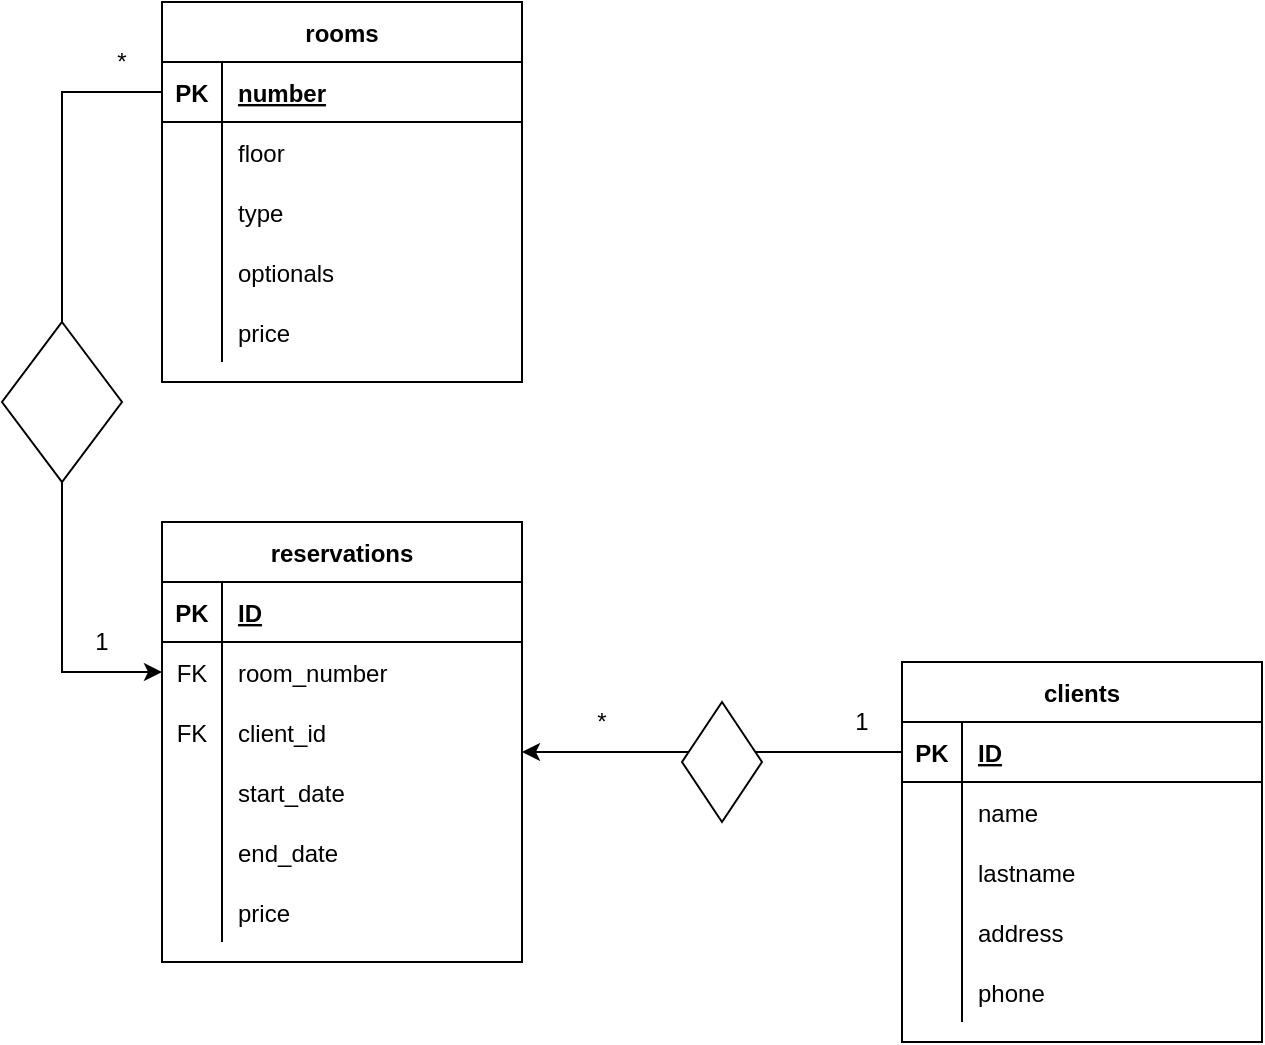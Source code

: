 <mxfile version="14.2.7" type="device"><diagram id="R2lEEEUBdFMjLlhIrx00" name="Page-1"><mxGraphModel dx="1038" dy="580" grid="1" gridSize="10" guides="1" tooltips="1" connect="1" arrows="1" fold="1" page="1" pageScale="1" pageWidth="850" pageHeight="1100" math="0" shadow="0" extFonts="Permanent Marker^https://fonts.googleapis.com/css?family=Permanent+Marker"><root><mxCell id="0"/><mxCell id="1" parent="0"/><mxCell id="p67t2xj0CCsKzNIM7S_W-1" value="rooms" style="shape=table;startSize=30;container=1;collapsible=1;childLayout=tableLayout;fixedRows=1;rowLines=0;fontStyle=1;align=center;resizeLast=1;" vertex="1" parent="1"><mxGeometry x="110" y="40" width="180" height="190" as="geometry"/></mxCell><mxCell id="p67t2xj0CCsKzNIM7S_W-2" value="" style="shape=partialRectangle;collapsible=0;dropTarget=0;pointerEvents=0;fillColor=none;top=0;left=0;bottom=1;right=0;points=[[0,0.5],[1,0.5]];portConstraint=eastwest;" vertex="1" parent="p67t2xj0CCsKzNIM7S_W-1"><mxGeometry y="30" width="180" height="30" as="geometry"/></mxCell><mxCell id="p67t2xj0CCsKzNIM7S_W-3" value="PK" style="shape=partialRectangle;connectable=0;fillColor=none;top=0;left=0;bottom=0;right=0;fontStyle=1;overflow=hidden;" vertex="1" parent="p67t2xj0CCsKzNIM7S_W-2"><mxGeometry width="30" height="30" as="geometry"/></mxCell><mxCell id="p67t2xj0CCsKzNIM7S_W-4" value="number" style="shape=partialRectangle;connectable=0;fillColor=none;top=0;left=0;bottom=0;right=0;align=left;spacingLeft=6;fontStyle=5;overflow=hidden;" vertex="1" parent="p67t2xj0CCsKzNIM7S_W-2"><mxGeometry x="30" width="150" height="30" as="geometry"/></mxCell><mxCell id="p67t2xj0CCsKzNIM7S_W-5" value="" style="shape=partialRectangle;collapsible=0;dropTarget=0;pointerEvents=0;fillColor=none;top=0;left=0;bottom=0;right=0;points=[[0,0.5],[1,0.5]];portConstraint=eastwest;" vertex="1" parent="p67t2xj0CCsKzNIM7S_W-1"><mxGeometry y="60" width="180" height="30" as="geometry"/></mxCell><mxCell id="p67t2xj0CCsKzNIM7S_W-6" value="" style="shape=partialRectangle;connectable=0;fillColor=none;top=0;left=0;bottom=0;right=0;editable=1;overflow=hidden;" vertex="1" parent="p67t2xj0CCsKzNIM7S_W-5"><mxGeometry width="30" height="30" as="geometry"/></mxCell><mxCell id="p67t2xj0CCsKzNIM7S_W-7" value="floor" style="shape=partialRectangle;connectable=0;fillColor=none;top=0;left=0;bottom=0;right=0;align=left;spacingLeft=6;overflow=hidden;" vertex="1" parent="p67t2xj0CCsKzNIM7S_W-5"><mxGeometry x="30" width="150" height="30" as="geometry"/></mxCell><mxCell id="p67t2xj0CCsKzNIM7S_W-14" value="" style="shape=partialRectangle;collapsible=0;dropTarget=0;pointerEvents=0;fillColor=none;top=0;left=0;bottom=0;right=0;points=[[0,0.5],[1,0.5]];portConstraint=eastwest;" vertex="1" parent="p67t2xj0CCsKzNIM7S_W-1"><mxGeometry y="90" width="180" height="30" as="geometry"/></mxCell><mxCell id="p67t2xj0CCsKzNIM7S_W-15" value="" style="shape=partialRectangle;connectable=0;fillColor=none;top=0;left=0;bottom=0;right=0;editable=1;overflow=hidden;" vertex="1" parent="p67t2xj0CCsKzNIM7S_W-14"><mxGeometry width="30" height="30" as="geometry"/></mxCell><mxCell id="p67t2xj0CCsKzNIM7S_W-16" value="type" style="shape=partialRectangle;connectable=0;fillColor=none;top=0;left=0;bottom=0;right=0;align=left;spacingLeft=6;overflow=hidden;" vertex="1" parent="p67t2xj0CCsKzNIM7S_W-14"><mxGeometry x="30" width="150" height="30" as="geometry"/></mxCell><mxCell id="p67t2xj0CCsKzNIM7S_W-8" value="" style="shape=partialRectangle;collapsible=0;dropTarget=0;pointerEvents=0;fillColor=none;top=0;left=0;bottom=0;right=0;points=[[0,0.5],[1,0.5]];portConstraint=eastwest;" vertex="1" parent="p67t2xj0CCsKzNIM7S_W-1"><mxGeometry y="120" width="180" height="30" as="geometry"/></mxCell><mxCell id="p67t2xj0CCsKzNIM7S_W-9" value="" style="shape=partialRectangle;connectable=0;fillColor=none;top=0;left=0;bottom=0;right=0;editable=1;overflow=hidden;" vertex="1" parent="p67t2xj0CCsKzNIM7S_W-8"><mxGeometry width="30" height="30" as="geometry"/></mxCell><mxCell id="p67t2xj0CCsKzNIM7S_W-10" value="optionals" style="shape=partialRectangle;connectable=0;fillColor=none;top=0;left=0;bottom=0;right=0;align=left;spacingLeft=6;overflow=hidden;" vertex="1" parent="p67t2xj0CCsKzNIM7S_W-8"><mxGeometry x="30" width="150" height="30" as="geometry"/></mxCell><mxCell id="p67t2xj0CCsKzNIM7S_W-101" value="" style="shape=partialRectangle;collapsible=0;dropTarget=0;pointerEvents=0;fillColor=none;top=0;left=0;bottom=0;right=0;points=[[0,0.5],[1,0.5]];portConstraint=eastwest;" vertex="1" parent="p67t2xj0CCsKzNIM7S_W-1"><mxGeometry y="150" width="180" height="30" as="geometry"/></mxCell><mxCell id="p67t2xj0CCsKzNIM7S_W-102" value="" style="shape=partialRectangle;connectable=0;fillColor=none;top=0;left=0;bottom=0;right=0;editable=1;overflow=hidden;" vertex="1" parent="p67t2xj0CCsKzNIM7S_W-101"><mxGeometry width="30" height="30" as="geometry"/></mxCell><mxCell id="p67t2xj0CCsKzNIM7S_W-103" value="price" style="shape=partialRectangle;connectable=0;fillColor=none;top=0;left=0;bottom=0;right=0;align=left;spacingLeft=6;overflow=hidden;" vertex="1" parent="p67t2xj0CCsKzNIM7S_W-101"><mxGeometry x="30" width="150" height="30" as="geometry"/></mxCell><mxCell id="p67t2xj0CCsKzNIM7S_W-20" value="clients" style="shape=table;startSize=30;container=1;collapsible=1;childLayout=tableLayout;fixedRows=1;rowLines=0;fontStyle=1;align=center;resizeLast=1;" vertex="1" parent="1"><mxGeometry x="480" y="370" width="180" height="190" as="geometry"/></mxCell><mxCell id="p67t2xj0CCsKzNIM7S_W-21" value="" style="shape=partialRectangle;collapsible=0;dropTarget=0;pointerEvents=0;fillColor=none;top=0;left=0;bottom=1;right=0;points=[[0,0.5],[1,0.5]];portConstraint=eastwest;" vertex="1" parent="p67t2xj0CCsKzNIM7S_W-20"><mxGeometry y="30" width="180" height="30" as="geometry"/></mxCell><mxCell id="p67t2xj0CCsKzNIM7S_W-22" value="PK" style="shape=partialRectangle;connectable=0;fillColor=none;top=0;left=0;bottom=0;right=0;fontStyle=1;overflow=hidden;" vertex="1" parent="p67t2xj0CCsKzNIM7S_W-21"><mxGeometry width="30" height="30" as="geometry"/></mxCell><mxCell id="p67t2xj0CCsKzNIM7S_W-23" value="ID" style="shape=partialRectangle;connectable=0;fillColor=none;top=0;left=0;bottom=0;right=0;align=left;spacingLeft=6;fontStyle=5;overflow=hidden;" vertex="1" parent="p67t2xj0CCsKzNIM7S_W-21"><mxGeometry x="30" width="150" height="30" as="geometry"/></mxCell><mxCell id="p67t2xj0CCsKzNIM7S_W-24" value="" style="shape=partialRectangle;collapsible=0;dropTarget=0;pointerEvents=0;fillColor=none;top=0;left=0;bottom=0;right=0;points=[[0,0.5],[1,0.5]];portConstraint=eastwest;" vertex="1" parent="p67t2xj0CCsKzNIM7S_W-20"><mxGeometry y="60" width="180" height="30" as="geometry"/></mxCell><mxCell id="p67t2xj0CCsKzNIM7S_W-25" value="" style="shape=partialRectangle;connectable=0;fillColor=none;top=0;left=0;bottom=0;right=0;editable=1;overflow=hidden;" vertex="1" parent="p67t2xj0CCsKzNIM7S_W-24"><mxGeometry width="30" height="30" as="geometry"/></mxCell><mxCell id="p67t2xj0CCsKzNIM7S_W-26" value="name " style="shape=partialRectangle;connectable=0;fillColor=none;top=0;left=0;bottom=0;right=0;align=left;spacingLeft=6;overflow=hidden;" vertex="1" parent="p67t2xj0CCsKzNIM7S_W-24"><mxGeometry x="30" width="150" height="30" as="geometry"/></mxCell><mxCell id="p67t2xj0CCsKzNIM7S_W-27" value="" style="shape=partialRectangle;collapsible=0;dropTarget=0;pointerEvents=0;fillColor=none;top=0;left=0;bottom=0;right=0;points=[[0,0.5],[1,0.5]];portConstraint=eastwest;" vertex="1" parent="p67t2xj0CCsKzNIM7S_W-20"><mxGeometry y="90" width="180" height="30" as="geometry"/></mxCell><mxCell id="p67t2xj0CCsKzNIM7S_W-28" value="" style="shape=partialRectangle;connectable=0;fillColor=none;top=0;left=0;bottom=0;right=0;editable=1;overflow=hidden;" vertex="1" parent="p67t2xj0CCsKzNIM7S_W-27"><mxGeometry width="30" height="30" as="geometry"/></mxCell><mxCell id="p67t2xj0CCsKzNIM7S_W-29" value="lastname" style="shape=partialRectangle;connectable=0;fillColor=none;top=0;left=0;bottom=0;right=0;align=left;spacingLeft=6;overflow=hidden;" vertex="1" parent="p67t2xj0CCsKzNIM7S_W-27"><mxGeometry x="30" width="150" height="30" as="geometry"/></mxCell><mxCell id="p67t2xj0CCsKzNIM7S_W-33" value="" style="shape=partialRectangle;collapsible=0;dropTarget=0;pointerEvents=0;fillColor=none;top=0;left=0;bottom=0;right=0;points=[[0,0.5],[1,0.5]];portConstraint=eastwest;" vertex="1" parent="p67t2xj0CCsKzNIM7S_W-20"><mxGeometry y="120" width="180" height="30" as="geometry"/></mxCell><mxCell id="p67t2xj0CCsKzNIM7S_W-34" value="" style="shape=partialRectangle;connectable=0;fillColor=none;top=0;left=0;bottom=0;right=0;editable=1;overflow=hidden;" vertex="1" parent="p67t2xj0CCsKzNIM7S_W-33"><mxGeometry width="30" height="30" as="geometry"/></mxCell><mxCell id="p67t2xj0CCsKzNIM7S_W-35" value="address" style="shape=partialRectangle;connectable=0;fillColor=none;top=0;left=0;bottom=0;right=0;align=left;spacingLeft=6;overflow=hidden;" vertex="1" parent="p67t2xj0CCsKzNIM7S_W-33"><mxGeometry x="30" width="150" height="30" as="geometry"/></mxCell><mxCell id="p67t2xj0CCsKzNIM7S_W-30" value="" style="shape=partialRectangle;collapsible=0;dropTarget=0;pointerEvents=0;fillColor=none;top=0;left=0;bottom=0;right=0;points=[[0,0.5],[1,0.5]];portConstraint=eastwest;" vertex="1" parent="p67t2xj0CCsKzNIM7S_W-20"><mxGeometry y="150" width="180" height="30" as="geometry"/></mxCell><mxCell id="p67t2xj0CCsKzNIM7S_W-31" value="" style="shape=partialRectangle;connectable=0;fillColor=none;top=0;left=0;bottom=0;right=0;editable=1;overflow=hidden;" vertex="1" parent="p67t2xj0CCsKzNIM7S_W-30"><mxGeometry width="30" height="30" as="geometry"/></mxCell><mxCell id="p67t2xj0CCsKzNIM7S_W-32" value="phone" style="shape=partialRectangle;connectable=0;fillColor=none;top=0;left=0;bottom=0;right=0;align=left;spacingLeft=6;overflow=hidden;" vertex="1" parent="p67t2xj0CCsKzNIM7S_W-30"><mxGeometry x="30" width="150" height="30" as="geometry"/></mxCell><mxCell id="p67t2xj0CCsKzNIM7S_W-36" value="reservations" style="shape=table;startSize=30;container=1;collapsible=1;childLayout=tableLayout;fixedRows=1;rowLines=0;fontStyle=1;align=center;resizeLast=1;" vertex="1" parent="1"><mxGeometry x="110" y="300" width="180" height="220" as="geometry"/></mxCell><mxCell id="p67t2xj0CCsKzNIM7S_W-37" value="" style="shape=partialRectangle;collapsible=0;dropTarget=0;pointerEvents=0;fillColor=none;top=0;left=0;bottom=1;right=0;points=[[0,0.5],[1,0.5]];portConstraint=eastwest;" vertex="1" parent="p67t2xj0CCsKzNIM7S_W-36"><mxGeometry y="30" width="180" height="30" as="geometry"/></mxCell><mxCell id="p67t2xj0CCsKzNIM7S_W-38" value="PK" style="shape=partialRectangle;connectable=0;fillColor=none;top=0;left=0;bottom=0;right=0;fontStyle=1;overflow=hidden;" vertex="1" parent="p67t2xj0CCsKzNIM7S_W-37"><mxGeometry width="30" height="30" as="geometry"/></mxCell><mxCell id="p67t2xj0CCsKzNIM7S_W-39" value="ID" style="shape=partialRectangle;connectable=0;fillColor=none;top=0;left=0;bottom=0;right=0;align=left;spacingLeft=6;fontStyle=5;overflow=hidden;" vertex="1" parent="p67t2xj0CCsKzNIM7S_W-37"><mxGeometry x="30" width="150" height="30" as="geometry"/></mxCell><mxCell id="p67t2xj0CCsKzNIM7S_W-50" value="" style="shape=partialRectangle;collapsible=0;dropTarget=0;pointerEvents=0;fillColor=none;top=0;left=0;bottom=0;right=0;points=[[0,0.5],[1,0.5]];portConstraint=eastwest;" vertex="1" parent="p67t2xj0CCsKzNIM7S_W-36"><mxGeometry y="60" width="180" height="30" as="geometry"/></mxCell><mxCell id="p67t2xj0CCsKzNIM7S_W-51" value="FK" style="shape=partialRectangle;connectable=0;fillColor=none;top=0;left=0;bottom=0;right=0;fontStyle=0;overflow=hidden;" vertex="1" parent="p67t2xj0CCsKzNIM7S_W-50"><mxGeometry width="30" height="30" as="geometry"/></mxCell><mxCell id="p67t2xj0CCsKzNIM7S_W-52" value="room_number" style="shape=partialRectangle;connectable=0;fillColor=none;top=0;left=0;bottom=0;right=0;align=left;spacingLeft=6;fontStyle=0;overflow=hidden;" vertex="1" parent="p67t2xj0CCsKzNIM7S_W-50"><mxGeometry x="30" width="150" height="30" as="geometry"/></mxCell><mxCell id="p67t2xj0CCsKzNIM7S_W-54" value="" style="shape=partialRectangle;collapsible=0;dropTarget=0;pointerEvents=0;fillColor=none;top=0;left=0;bottom=0;right=0;points=[[0,0.5],[1,0.5]];portConstraint=eastwest;" vertex="1" parent="p67t2xj0CCsKzNIM7S_W-36"><mxGeometry y="90" width="180" height="30" as="geometry"/></mxCell><mxCell id="p67t2xj0CCsKzNIM7S_W-55" value="FK" style="shape=partialRectangle;connectable=0;fillColor=none;top=0;left=0;bottom=0;right=0;fontStyle=0;overflow=hidden;" vertex="1" parent="p67t2xj0CCsKzNIM7S_W-54"><mxGeometry width="30" height="30" as="geometry"/></mxCell><mxCell id="p67t2xj0CCsKzNIM7S_W-56" value="client_id" style="shape=partialRectangle;connectable=0;fillColor=none;top=0;left=0;bottom=0;right=0;align=left;spacingLeft=6;fontStyle=0;overflow=hidden;" vertex="1" parent="p67t2xj0CCsKzNIM7S_W-54"><mxGeometry x="30" width="150" height="30" as="geometry"/></mxCell><mxCell id="p67t2xj0CCsKzNIM7S_W-40" value="" style="shape=partialRectangle;collapsible=0;dropTarget=0;pointerEvents=0;fillColor=none;top=0;left=0;bottom=0;right=0;points=[[0,0.5],[1,0.5]];portConstraint=eastwest;" vertex="1" parent="p67t2xj0CCsKzNIM7S_W-36"><mxGeometry y="120" width="180" height="30" as="geometry"/></mxCell><mxCell id="p67t2xj0CCsKzNIM7S_W-41" value="" style="shape=partialRectangle;connectable=0;fillColor=none;top=0;left=0;bottom=0;right=0;editable=1;overflow=hidden;" vertex="1" parent="p67t2xj0CCsKzNIM7S_W-40"><mxGeometry width="30" height="30" as="geometry"/></mxCell><mxCell id="p67t2xj0CCsKzNIM7S_W-42" value="start_date" style="shape=partialRectangle;connectable=0;fillColor=none;top=0;left=0;bottom=0;right=0;align=left;spacingLeft=6;overflow=hidden;" vertex="1" parent="p67t2xj0CCsKzNIM7S_W-40"><mxGeometry x="30" width="150" height="30" as="geometry"/></mxCell><mxCell id="p67t2xj0CCsKzNIM7S_W-43" value="" style="shape=partialRectangle;collapsible=0;dropTarget=0;pointerEvents=0;fillColor=none;top=0;left=0;bottom=0;right=0;points=[[0,0.5],[1,0.5]];portConstraint=eastwest;" vertex="1" parent="p67t2xj0CCsKzNIM7S_W-36"><mxGeometry y="150" width="180" height="30" as="geometry"/></mxCell><mxCell id="p67t2xj0CCsKzNIM7S_W-44" value="" style="shape=partialRectangle;connectable=0;fillColor=none;top=0;left=0;bottom=0;right=0;editable=1;overflow=hidden;" vertex="1" parent="p67t2xj0CCsKzNIM7S_W-43"><mxGeometry width="30" height="30" as="geometry"/></mxCell><mxCell id="p67t2xj0CCsKzNIM7S_W-45" value="end_date" style="shape=partialRectangle;connectable=0;fillColor=none;top=0;left=0;bottom=0;right=0;align=left;spacingLeft=6;overflow=hidden;" vertex="1" parent="p67t2xj0CCsKzNIM7S_W-43"><mxGeometry x="30" width="150" height="30" as="geometry"/></mxCell><mxCell id="p67t2xj0CCsKzNIM7S_W-46" value="" style="shape=partialRectangle;collapsible=0;dropTarget=0;pointerEvents=0;fillColor=none;top=0;left=0;bottom=0;right=0;points=[[0,0.5],[1,0.5]];portConstraint=eastwest;" vertex="1" parent="p67t2xj0CCsKzNIM7S_W-36"><mxGeometry y="180" width="180" height="30" as="geometry"/></mxCell><mxCell id="p67t2xj0CCsKzNIM7S_W-47" value="" style="shape=partialRectangle;connectable=0;fillColor=none;top=0;left=0;bottom=0;right=0;editable=1;overflow=hidden;" vertex="1" parent="p67t2xj0CCsKzNIM7S_W-46"><mxGeometry width="30" height="30" as="geometry"/></mxCell><mxCell id="p67t2xj0CCsKzNIM7S_W-48" value="price" style="shape=partialRectangle;connectable=0;fillColor=none;top=0;left=0;bottom=0;right=0;align=left;spacingLeft=6;overflow=hidden;" vertex="1" parent="p67t2xj0CCsKzNIM7S_W-46"><mxGeometry x="30" width="150" height="30" as="geometry"/></mxCell><mxCell id="p67t2xj0CCsKzNIM7S_W-66" style="edgeStyle=orthogonalEdgeStyle;rounded=0;orthogonalLoop=1;jettySize=auto;html=1;exitX=0;exitY=0.5;exitDx=0;exitDy=0;entryX=0;entryY=0.5;entryDx=0;entryDy=0;" edge="1" parent="1" source="p67t2xj0CCsKzNIM7S_W-2" target="p67t2xj0CCsKzNIM7S_W-50"><mxGeometry relative="1" as="geometry"><Array as="points"><mxPoint x="60" y="85"/><mxPoint x="60" y="375"/></Array></mxGeometry></mxCell><mxCell id="p67t2xj0CCsKzNIM7S_W-67" value="" style="rhombus;whiteSpace=wrap;html=1;" vertex="1" parent="1"><mxGeometry x="30" y="200" width="60" height="80" as="geometry"/></mxCell><mxCell id="p67t2xj0CCsKzNIM7S_W-68" value="1" style="text;html=1;strokeColor=none;fillColor=none;align=center;verticalAlign=middle;whiteSpace=wrap;rounded=0;" vertex="1" parent="1"><mxGeometry x="60" y="350" width="40" height="20" as="geometry"/></mxCell><mxCell id="p67t2xj0CCsKzNIM7S_W-69" value="*" style="text;html=1;strokeColor=none;fillColor=none;align=center;verticalAlign=middle;whiteSpace=wrap;rounded=0;" vertex="1" parent="1"><mxGeometry x="70" y="60" width="40" height="20" as="geometry"/></mxCell><mxCell id="p67t2xj0CCsKzNIM7S_W-70" style="edgeStyle=orthogonalEdgeStyle;rounded=0;orthogonalLoop=1;jettySize=auto;html=1;exitX=0;exitY=0.5;exitDx=0;exitDy=0;entryX=1;entryY=0.833;entryDx=0;entryDy=0;entryPerimeter=0;" edge="1" parent="1" source="p67t2xj0CCsKzNIM7S_W-21" target="p67t2xj0CCsKzNIM7S_W-54"><mxGeometry relative="1" as="geometry"/></mxCell><mxCell id="p67t2xj0CCsKzNIM7S_W-71" value="" style="rhombus;whiteSpace=wrap;html=1;" vertex="1" parent="1"><mxGeometry x="370" y="390" width="40" height="60" as="geometry"/></mxCell><mxCell id="p67t2xj0CCsKzNIM7S_W-76" value="*" style="text;html=1;strokeColor=none;fillColor=none;align=center;verticalAlign=middle;whiteSpace=wrap;rounded=0;" vertex="1" parent="1"><mxGeometry x="310" y="390" width="40" height="20" as="geometry"/></mxCell><mxCell id="p67t2xj0CCsKzNIM7S_W-77" value="1" style="text;html=1;strokeColor=none;fillColor=none;align=center;verticalAlign=middle;whiteSpace=wrap;rounded=0;" vertex="1" parent="1"><mxGeometry x="440" y="390" width="40" height="20" as="geometry"/></mxCell></root></mxGraphModel></diagram></mxfile>